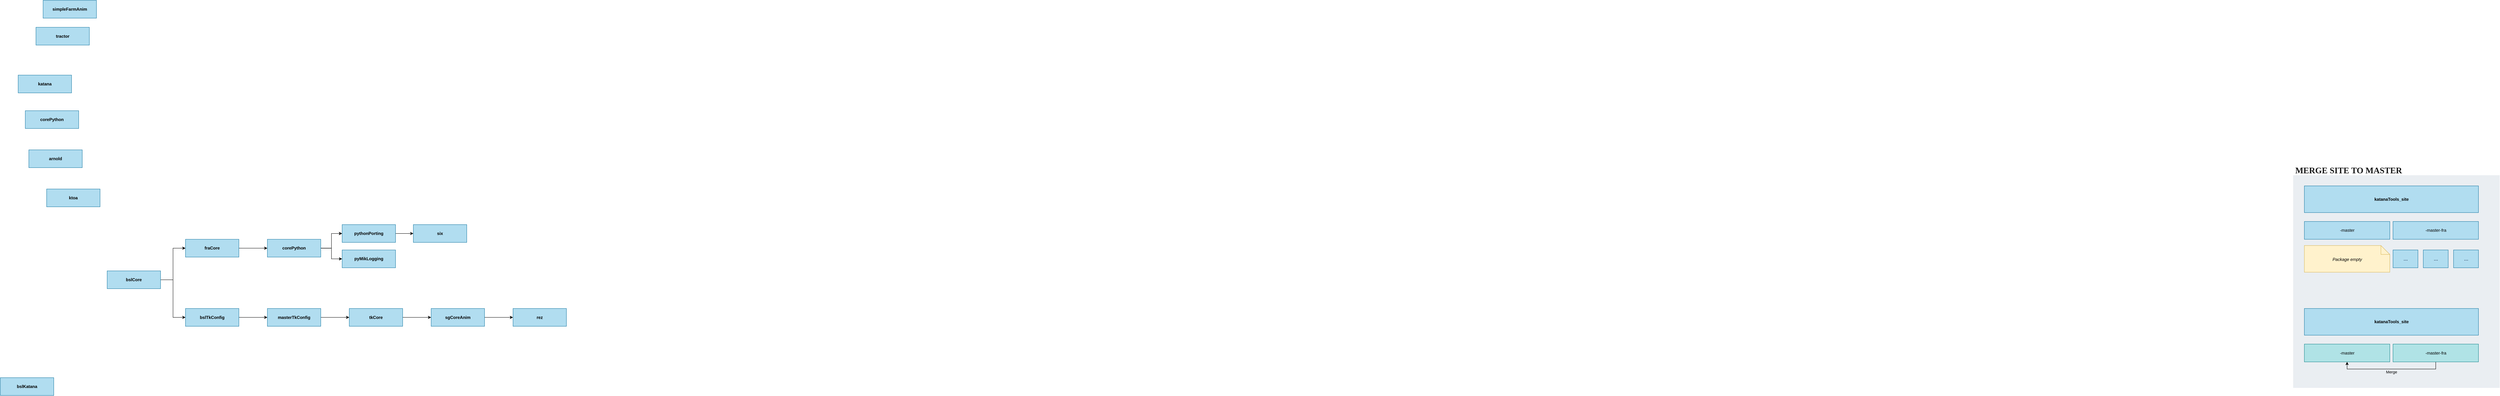 <mxfile version="20.8.13" type="github">
  <diagram name="Page-1" id="fNj0-TE6Fdqqiyk1-ISK">
    <mxGraphModel dx="1687" dy="2046" grid="1" gridSize="10" guides="1" tooltips="1" connect="1" arrows="1" fold="1" page="0" pageScale="1" pageWidth="827" pageHeight="1169" math="0" shadow="0">
      <root>
        <mxCell id="0" />
        <mxCell id="1" parent="0" />
        <mxCell id="ArCHf40UDOw1Z-b-1YcN-1" value="" style="rounded=0;whiteSpace=wrap;html=1;fontFamily=Montserrat;fontSource=https%3A%2F%2Ffonts.googleapis.com%2Fcss%3Ffamily%3DMontserrat;fontSize=24;fillColor=#bac8d3;strokeColor=none;opacity=30;" vertex="1" parent="1">
          <mxGeometry x="6440" y="-568.75" width="580" height="597.5" as="geometry" />
        </mxCell>
        <mxCell id="ArCHf40UDOw1Z-b-1YcN-2" value="katanaTools_site" style="rounded=0;whiteSpace=wrap;html=1;fillColor=#b1ddf0;strokeColor=#10739e;fontStyle=1" vertex="1" parent="1">
          <mxGeometry x="6471.5" y="-538.75" width="489" height="75" as="geometry" />
        </mxCell>
        <mxCell id="ArCHf40UDOw1Z-b-1YcN-3" value="MERGE SITE TO MASTER" style="text;fillColor=none;align=left;verticalAlign=middle;spacingLeft=4;spacingRight=4;overflow=hidden;points=[[0,0.5],[1,0.5]];portConstraint=eastwest;rotatable=0;whiteSpace=wrap;html=1;fontFamily=Montserrat;fontSource=https%3A%2F%2Ffonts.googleapis.com%2Fcss%3Ffamily%3DMontserrat;fontStyle=1;fontSize=24;fontColor=#1A1A1A;" vertex="1" parent="1">
          <mxGeometry x="6440" y="-598.75" width="320" height="30" as="geometry" />
        </mxCell>
        <mxCell id="ArCHf40UDOw1Z-b-1YcN-4" value="&lt;div style=&quot;text-align: start;&quot;&gt;&lt;span style=&quot;background-color: initial; font-weight: 400;&quot;&gt;-master&lt;/span&gt;&lt;/div&gt;" style="rounded=0;whiteSpace=wrap;html=1;fillColor=#b1ddf0;strokeColor=#10739e;fontStyle=1;fontSize=12;" vertex="1" parent="1">
          <mxGeometry x="6471.5" y="-438.75" width="240" height="50" as="geometry" />
        </mxCell>
        <mxCell id="ArCHf40UDOw1Z-b-1YcN-5" value="&lt;span style=&quot;font-size: 12px; text-align: start; font-weight: normal;&quot;&gt;-master-fra&lt;/span&gt;" style="rounded=0;whiteSpace=wrap;html=1;fillColor=#b1ddf0;strokeColor=#10739e;fontStyle=1;fontSize=12;" vertex="1" parent="1">
          <mxGeometry x="6720.5" y="-438.75" width="240" height="50" as="geometry" />
        </mxCell>
        <mxCell id="ArCHf40UDOw1Z-b-1YcN-6" value="Package empty" style="shape=note2;boundedLbl=1;whiteSpace=wrap;html=1;size=25;verticalAlign=top;align=center;fontFamily=Helvetica;fontSize=12;fillColor=#fff2cc;strokeColor=#d6b656;fontStyle=2;" vertex="1" parent="1">
          <mxGeometry x="6471.5" y="-371.25" width="240" height="75" as="geometry" />
        </mxCell>
        <mxCell id="ArCHf40UDOw1Z-b-1YcN-7" value="&lt;span style=&quot;color: rgb(23, 43, 77); font-family: -apple-system, BlinkMacSystemFont, &amp;quot;Segoe UI&amp;quot;, Roboto, Oxygen, Ubuntu, &amp;quot;Fira Sans&amp;quot;, &amp;quot;Droid Sans&amp;quot;, &amp;quot;Helvetica Neue&amp;quot;, sans-serif; font-size: 14px; text-align: start; font-weight: normal;&quot;&gt;...&lt;/span&gt;" style="rounded=0;whiteSpace=wrap;html=1;fillColor=#b1ddf0;strokeColor=#10739e;fontStyle=1" vertex="1" parent="1">
          <mxGeometry x="6720.5" y="-358.75" width="70" height="50" as="geometry" />
        </mxCell>
        <mxCell id="ArCHf40UDOw1Z-b-1YcN-8" value="&lt;span style=&quot;color: rgb(23, 43, 77); font-family: -apple-system, BlinkMacSystemFont, &amp;quot;Segoe UI&amp;quot;, Roboto, Oxygen, Ubuntu, &amp;quot;Fira Sans&amp;quot;, &amp;quot;Droid Sans&amp;quot;, &amp;quot;Helvetica Neue&amp;quot;, sans-serif; font-size: 14px; text-align: start; font-weight: normal;&quot;&gt;...&lt;/span&gt;" style="rounded=0;whiteSpace=wrap;html=1;fillColor=#b1ddf0;strokeColor=#10739e;fontStyle=1" vertex="1" parent="1">
          <mxGeometry x="6890.5" y="-358.75" width="70" height="50" as="geometry" />
        </mxCell>
        <mxCell id="ArCHf40UDOw1Z-b-1YcN-9" value="&lt;span style=&quot;color: rgb(23, 43, 77); font-family: -apple-system, BlinkMacSystemFont, &amp;quot;Segoe UI&amp;quot;, Roboto, Oxygen, Ubuntu, &amp;quot;Fira Sans&amp;quot;, &amp;quot;Droid Sans&amp;quot;, &amp;quot;Helvetica Neue&amp;quot;, sans-serif; font-size: 14px; text-align: start; font-weight: normal;&quot;&gt;...&lt;/span&gt;" style="rounded=0;whiteSpace=wrap;html=1;fillColor=#b1ddf0;strokeColor=#10739e;fontStyle=1" vertex="1" parent="1">
          <mxGeometry x="6805.5" y="-358.75" width="70" height="50" as="geometry" />
        </mxCell>
        <mxCell id="ArCHf40UDOw1Z-b-1YcN-10" value="katanaTools_site" style="rounded=0;whiteSpace=wrap;html=1;fillColor=#b1ddf0;strokeColor=#10739e;fontStyle=1" vertex="1" parent="1">
          <mxGeometry x="6471.5" y="-194.33" width="489" height="75" as="geometry" />
        </mxCell>
        <mxCell id="ArCHf40UDOw1Z-b-1YcN-11" value="&lt;div style=&quot;text-align: start;&quot;&gt;&lt;span style=&quot;background-color: initial; font-weight: 400;&quot;&gt;-master&lt;/span&gt;&lt;/div&gt;" style="rounded=0;whiteSpace=wrap;html=1;fillColor=#b0e3e6;strokeColor=#0e8088;fontStyle=1;fontSize=12;" vertex="1" parent="1">
          <mxGeometry x="6471.5" y="-94.33" width="240" height="50" as="geometry" />
        </mxCell>
        <mxCell id="ArCHf40UDOw1Z-b-1YcN-12" style="edgeStyle=orthogonalEdgeStyle;rounded=0;orthogonalLoop=1;jettySize=auto;html=1;entryX=0.5;entryY=1;entryDx=0;entryDy=0;exitX=0.5;exitY=1;exitDx=0;exitDy=0;" edge="1" parent="1" source="ArCHf40UDOw1Z-b-1YcN-14" target="ArCHf40UDOw1Z-b-1YcN-11">
          <mxGeometry relative="1" as="geometry" />
        </mxCell>
        <mxCell id="ArCHf40UDOw1Z-b-1YcN-13" value="Merge" style="edgeLabel;html=1;align=center;verticalAlign=middle;resizable=0;points=[];labelBackgroundColor=none;" vertex="1" connectable="0" parent="ArCHf40UDOw1Z-b-1YcN-12">
          <mxGeometry x="0.076" y="1" relative="1" as="geometry">
            <mxPoint x="11" y="7" as="offset" />
          </mxGeometry>
        </mxCell>
        <mxCell id="ArCHf40UDOw1Z-b-1YcN-14" value="&lt;span style=&quot;font-size: 12px; text-align: start; font-weight: normal;&quot;&gt;-master-fra&lt;/span&gt;" style="rounded=0;whiteSpace=wrap;html=1;fillColor=#b0e3e6;strokeColor=#0e8088;fontStyle=1;fontSize=12;" vertex="1" parent="1">
          <mxGeometry x="6720.5" y="-94.33" width="240" height="50" as="geometry" />
        </mxCell>
        <mxCell id="ArCHf40UDOw1Z-b-1YcN-27" style="edgeStyle=orthogonalEdgeStyle;rounded=0;orthogonalLoop=1;jettySize=auto;html=1;entryX=0;entryY=0.5;entryDx=0;entryDy=0;" edge="1" parent="1" source="ArCHf40UDOw1Z-b-1YcN-15" target="ArCHf40UDOw1Z-b-1YcN-16">
          <mxGeometry relative="1" as="geometry" />
        </mxCell>
        <mxCell id="ArCHf40UDOw1Z-b-1YcN-28" style="edgeStyle=orthogonalEdgeStyle;rounded=0;orthogonalLoop=1;jettySize=auto;html=1;entryX=0;entryY=0.5;entryDx=0;entryDy=0;" edge="1" parent="1" source="ArCHf40UDOw1Z-b-1YcN-15" target="ArCHf40UDOw1Z-b-1YcN-18">
          <mxGeometry relative="1" as="geometry" />
        </mxCell>
        <mxCell id="ArCHf40UDOw1Z-b-1YcN-15" value="bslCore" style="rounded=0;whiteSpace=wrap;html=1;fillColor=#b1ddf0;strokeColor=#10739e;fontStyle=1" vertex="1" parent="1">
          <mxGeometry x="300" y="-300" width="150" height="50" as="geometry" />
        </mxCell>
        <mxCell id="ArCHf40UDOw1Z-b-1YcN-32" value="" style="edgeStyle=orthogonalEdgeStyle;rounded=0;orthogonalLoop=1;jettySize=auto;html=1;" edge="1" parent="1" source="ArCHf40UDOw1Z-b-1YcN-16" target="ArCHf40UDOw1Z-b-1YcN-31">
          <mxGeometry relative="1" as="geometry" />
        </mxCell>
        <mxCell id="ArCHf40UDOw1Z-b-1YcN-16" value="fraCore" style="rounded=0;whiteSpace=wrap;html=1;fillColor=#b1ddf0;strokeColor=#10739e;fontStyle=1" vertex="1" parent="1">
          <mxGeometry x="520" y="-388.75" width="150" height="50" as="geometry" />
        </mxCell>
        <mxCell id="ArCHf40UDOw1Z-b-1YcN-30" value="" style="edgeStyle=orthogonalEdgeStyle;rounded=0;orthogonalLoop=1;jettySize=auto;html=1;" edge="1" parent="1" source="ArCHf40UDOw1Z-b-1YcN-18" target="ArCHf40UDOw1Z-b-1YcN-29">
          <mxGeometry relative="1" as="geometry" />
        </mxCell>
        <mxCell id="ArCHf40UDOw1Z-b-1YcN-18" value="bslTkConfig" style="rounded=0;whiteSpace=wrap;html=1;fillColor=#b1ddf0;strokeColor=#10739e;fontStyle=1" vertex="1" parent="1">
          <mxGeometry x="520" y="-194.33" width="150" height="50" as="geometry" />
        </mxCell>
        <mxCell id="ArCHf40UDOw1Z-b-1YcN-19" value="katana" style="rounded=0;whiteSpace=wrap;html=1;fillColor=#b1ddf0;strokeColor=#10739e;fontStyle=1" vertex="1" parent="1">
          <mxGeometry x="50" y="-850" width="150" height="50" as="geometry" />
        </mxCell>
        <mxCell id="ArCHf40UDOw1Z-b-1YcN-20" value="corePython" style="rounded=0;whiteSpace=wrap;html=1;fillColor=#b1ddf0;strokeColor=#10739e;fontStyle=1" vertex="1" parent="1">
          <mxGeometry x="70" y="-750" width="150" height="50" as="geometry" />
        </mxCell>
        <mxCell id="ArCHf40UDOw1Z-b-1YcN-21" value="arnold" style="rounded=0;whiteSpace=wrap;html=1;fillColor=#b1ddf0;strokeColor=#10739e;fontStyle=1" vertex="1" parent="1">
          <mxGeometry x="80" y="-640" width="150" height="50" as="geometry" />
        </mxCell>
        <mxCell id="ArCHf40UDOw1Z-b-1YcN-22" value="ktoa" style="rounded=0;whiteSpace=wrap;html=1;fillColor=#b1ddf0;strokeColor=#10739e;fontStyle=1" vertex="1" parent="1">
          <mxGeometry x="130" y="-530" width="150" height="50" as="geometry" />
        </mxCell>
        <mxCell id="ArCHf40UDOw1Z-b-1YcN-23" value="tractor" style="rounded=0;whiteSpace=wrap;html=1;fillColor=#b1ddf0;strokeColor=#10739e;fontStyle=1" vertex="1" parent="1">
          <mxGeometry x="100" y="-984.33" width="150" height="50" as="geometry" />
        </mxCell>
        <mxCell id="ArCHf40UDOw1Z-b-1YcN-24" value="simpleFarmAnim" style="rounded=0;whiteSpace=wrap;html=1;fillColor=#b1ddf0;strokeColor=#10739e;fontStyle=1" vertex="1" parent="1">
          <mxGeometry x="120" y="-1060" width="150" height="50" as="geometry" />
        </mxCell>
        <mxCell id="ArCHf40UDOw1Z-b-1YcN-25" value="bslKatana" style="rounded=0;whiteSpace=wrap;html=1;fillColor=#b1ddf0;strokeColor=#10739e;fontStyle=1" vertex="1" parent="1">
          <mxGeometry width="150" height="50" as="geometry" />
        </mxCell>
        <mxCell id="ArCHf40UDOw1Z-b-1YcN-38" value="" style="edgeStyle=orthogonalEdgeStyle;rounded=0;orthogonalLoop=1;jettySize=auto;html=1;" edge="1" parent="1" source="ArCHf40UDOw1Z-b-1YcN-29" target="ArCHf40UDOw1Z-b-1YcN-37">
          <mxGeometry relative="1" as="geometry" />
        </mxCell>
        <mxCell id="ArCHf40UDOw1Z-b-1YcN-29" value="masterTkConfig" style="rounded=0;whiteSpace=wrap;html=1;fillColor=#b1ddf0;strokeColor=#10739e;fontStyle=1" vertex="1" parent="1">
          <mxGeometry x="750" y="-194.33" width="150" height="50" as="geometry" />
        </mxCell>
        <mxCell id="ArCHf40UDOw1Z-b-1YcN-34" value="" style="edgeStyle=orthogonalEdgeStyle;rounded=0;orthogonalLoop=1;jettySize=auto;html=1;" edge="1" parent="1" source="ArCHf40UDOw1Z-b-1YcN-31" target="ArCHf40UDOw1Z-b-1YcN-33">
          <mxGeometry relative="1" as="geometry" />
        </mxCell>
        <mxCell id="ArCHf40UDOw1Z-b-1YcN-43" value="" style="edgeStyle=orthogonalEdgeStyle;rounded=0;orthogonalLoop=1;jettySize=auto;html=1;" edge="1" parent="1" source="ArCHf40UDOw1Z-b-1YcN-31" target="ArCHf40UDOw1Z-b-1YcN-33">
          <mxGeometry relative="1" as="geometry" />
        </mxCell>
        <mxCell id="ArCHf40UDOw1Z-b-1YcN-45" value="" style="edgeStyle=orthogonalEdgeStyle;rounded=0;orthogonalLoop=1;jettySize=auto;html=1;" edge="1" parent="1" source="ArCHf40UDOw1Z-b-1YcN-31" target="ArCHf40UDOw1Z-b-1YcN-44">
          <mxGeometry relative="1" as="geometry" />
        </mxCell>
        <mxCell id="ArCHf40UDOw1Z-b-1YcN-31" value="corePython" style="rounded=0;whiteSpace=wrap;html=1;fillColor=#b1ddf0;strokeColor=#10739e;fontStyle=1" vertex="1" parent="1">
          <mxGeometry x="750" y="-388.75" width="150" height="50" as="geometry" />
        </mxCell>
        <mxCell id="ArCHf40UDOw1Z-b-1YcN-36" value="" style="edgeStyle=orthogonalEdgeStyle;rounded=0;orthogonalLoop=1;jettySize=auto;html=1;" edge="1" parent="1" source="ArCHf40UDOw1Z-b-1YcN-33" target="ArCHf40UDOw1Z-b-1YcN-35">
          <mxGeometry relative="1" as="geometry" />
        </mxCell>
        <mxCell id="ArCHf40UDOw1Z-b-1YcN-33" value="pythonPorting" style="rounded=0;whiteSpace=wrap;html=1;fillColor=#b1ddf0;strokeColor=#10739e;fontStyle=1" vertex="1" parent="1">
          <mxGeometry x="960" y="-430" width="150" height="50" as="geometry" />
        </mxCell>
        <mxCell id="ArCHf40UDOw1Z-b-1YcN-35" value="six" style="rounded=0;whiteSpace=wrap;html=1;fillColor=#b1ddf0;strokeColor=#10739e;fontStyle=1" vertex="1" parent="1">
          <mxGeometry x="1160" y="-430" width="150" height="50" as="geometry" />
        </mxCell>
        <mxCell id="ArCHf40UDOw1Z-b-1YcN-40" value="" style="edgeStyle=orthogonalEdgeStyle;rounded=0;orthogonalLoop=1;jettySize=auto;html=1;" edge="1" parent="1" source="ArCHf40UDOw1Z-b-1YcN-37" target="ArCHf40UDOw1Z-b-1YcN-39">
          <mxGeometry relative="1" as="geometry" />
        </mxCell>
        <mxCell id="ArCHf40UDOw1Z-b-1YcN-37" value="tkCore" style="rounded=0;whiteSpace=wrap;html=1;fillColor=#b1ddf0;strokeColor=#10739e;fontStyle=1" vertex="1" parent="1">
          <mxGeometry x="980" y="-194.33" width="150" height="50" as="geometry" />
        </mxCell>
        <mxCell id="ArCHf40UDOw1Z-b-1YcN-47" value="" style="edgeStyle=orthogonalEdgeStyle;rounded=0;orthogonalLoop=1;jettySize=auto;html=1;" edge="1" parent="1" source="ArCHf40UDOw1Z-b-1YcN-39" target="ArCHf40UDOw1Z-b-1YcN-46">
          <mxGeometry relative="1" as="geometry" />
        </mxCell>
        <mxCell id="ArCHf40UDOw1Z-b-1YcN-39" value="sgCoreAnim" style="rounded=0;whiteSpace=wrap;html=1;fillColor=#b1ddf0;strokeColor=#10739e;fontStyle=1" vertex="1" parent="1">
          <mxGeometry x="1210" y="-194.33" width="150" height="50" as="geometry" />
        </mxCell>
        <mxCell id="ArCHf40UDOw1Z-b-1YcN-44" value="pyMikLogging" style="rounded=0;whiteSpace=wrap;html=1;fillColor=#b1ddf0;strokeColor=#10739e;fontStyle=1" vertex="1" parent="1">
          <mxGeometry x="960" y="-358.75" width="150" height="50" as="geometry" />
        </mxCell>
        <mxCell id="ArCHf40UDOw1Z-b-1YcN-46" value="rez" style="rounded=0;whiteSpace=wrap;html=1;fillColor=#b1ddf0;strokeColor=#10739e;fontStyle=1" vertex="1" parent="1">
          <mxGeometry x="1440" y="-194.33" width="150" height="50" as="geometry" />
        </mxCell>
      </root>
    </mxGraphModel>
  </diagram>
</mxfile>
